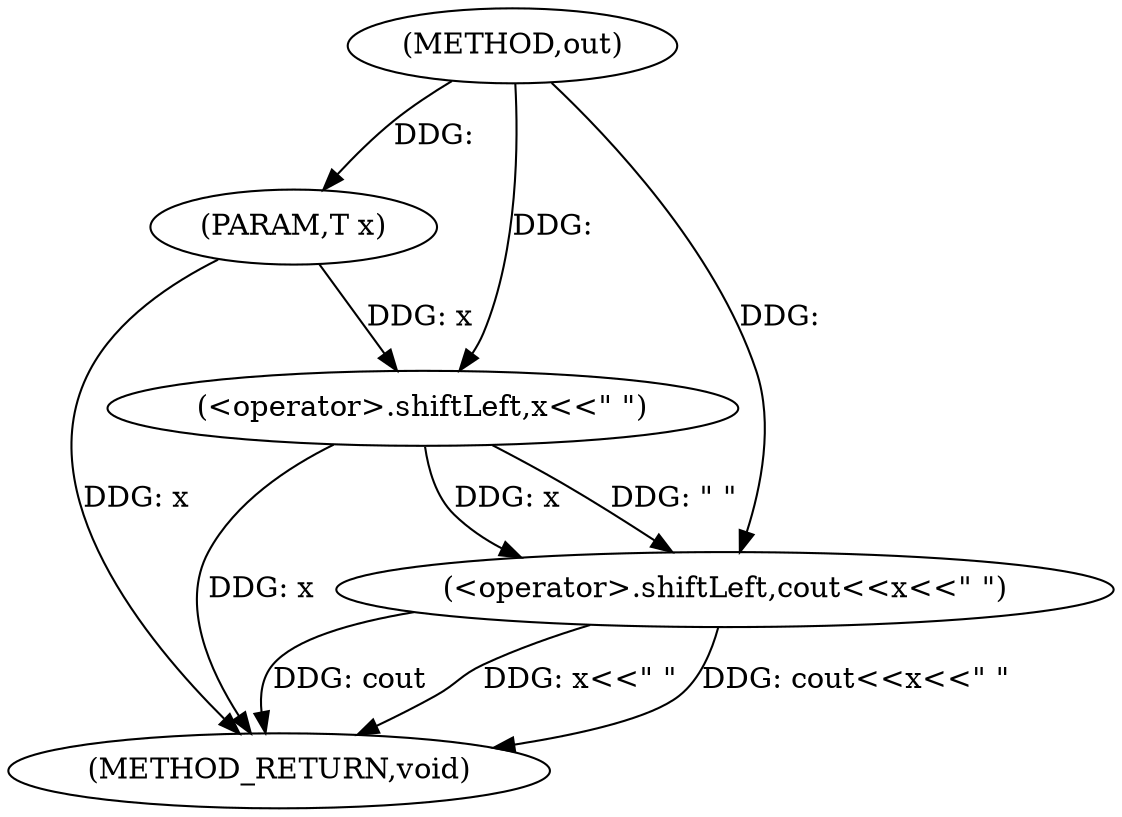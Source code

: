 digraph "out" {  
"1000255" [label = "(METHOD,out)" ]
"1000263" [label = "(METHOD_RETURN,void)" ]
"1000256" [label = "(PARAM,T x)" ]
"1000258" [label = "(<operator>.shiftLeft,cout<<x<<\" \")" ]
"1000260" [label = "(<operator>.shiftLeft,x<<\" \")" ]
  "1000256" -> "1000263"  [ label = "DDG: x"] 
  "1000260" -> "1000263"  [ label = "DDG: x"] 
  "1000258" -> "1000263"  [ label = "DDG: x<<\" \""] 
  "1000258" -> "1000263"  [ label = "DDG: cout<<x<<\" \""] 
  "1000258" -> "1000263"  [ label = "DDG: cout"] 
  "1000255" -> "1000256"  [ label = "DDG: "] 
  "1000255" -> "1000258"  [ label = "DDG: "] 
  "1000260" -> "1000258"  [ label = "DDG: x"] 
  "1000260" -> "1000258"  [ label = "DDG: \" \""] 
  "1000256" -> "1000260"  [ label = "DDG: x"] 
  "1000255" -> "1000260"  [ label = "DDG: "] 
}
